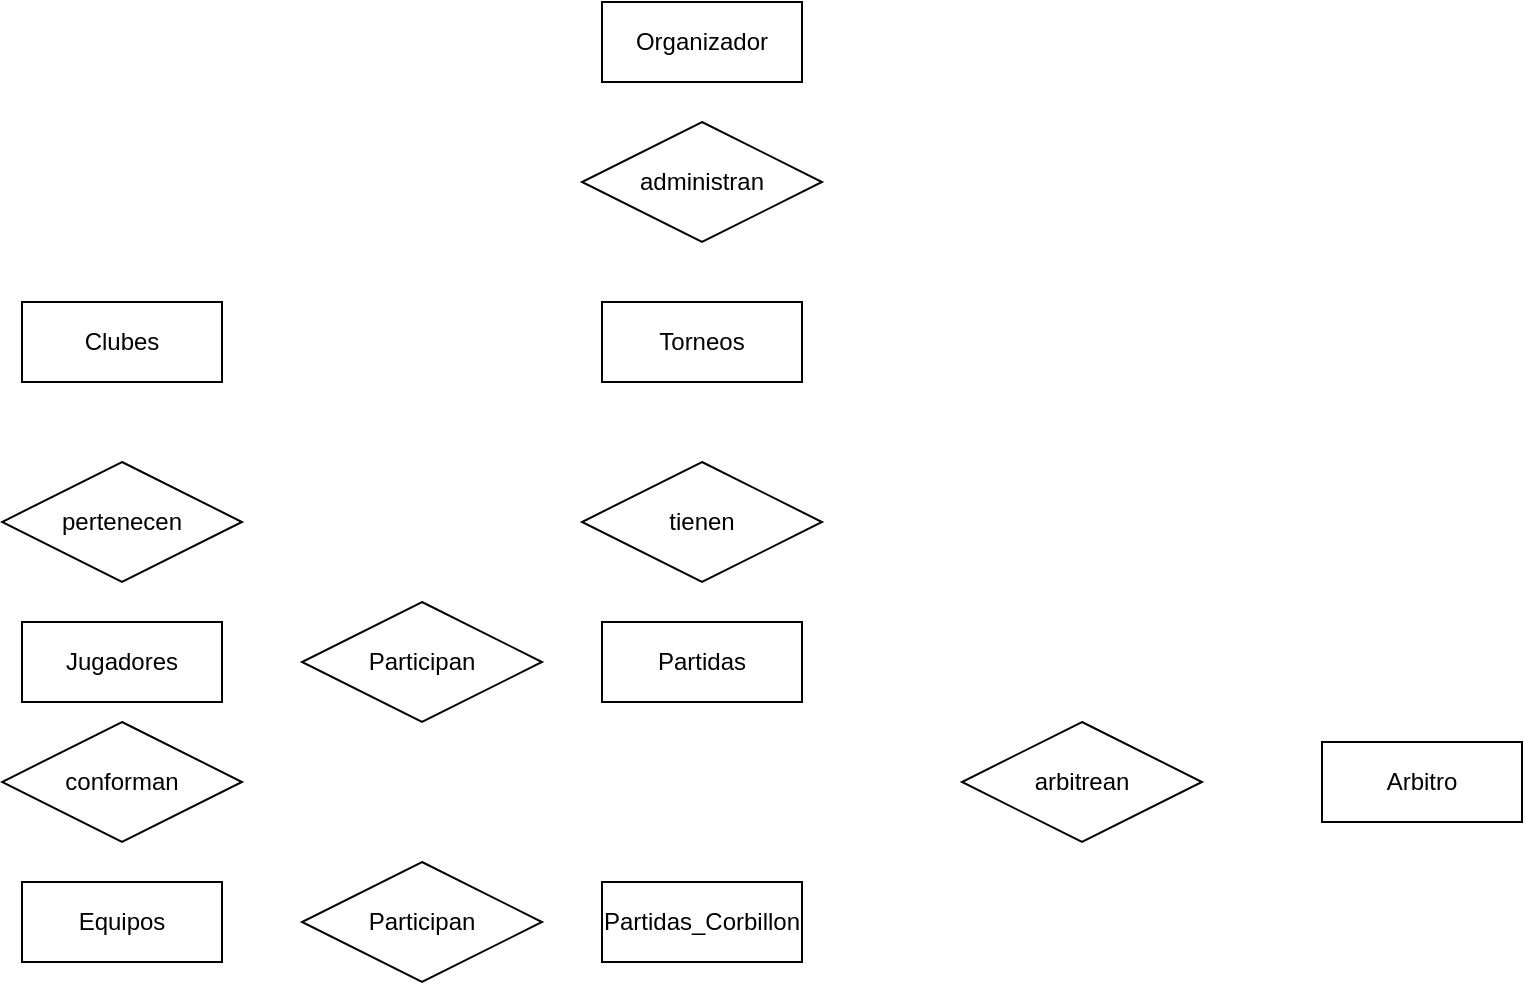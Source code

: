 <mxfile version="24.8.3">
  <diagram id="R2lEEEUBdFMjLlhIrx00" name="Page-1">
    <mxGraphModel dx="1042" dy="1678" grid="1" gridSize="10" guides="1" tooltips="1" connect="1" arrows="1" fold="1" page="1" pageScale="1" pageWidth="850" pageHeight="1100" math="0" shadow="0" extFonts="Permanent Marker^https://fonts.googleapis.com/css?family=Permanent+Marker">
      <root>
        <mxCell id="0" />
        <mxCell id="1" parent="0" />
        <mxCell id="H-ibBraInIeXF9db4h3r-7" value="Jugadores" style="whiteSpace=wrap;html=1;align=center;" vertex="1" parent="1">
          <mxGeometry x="150" y="280" width="100" height="40" as="geometry" />
        </mxCell>
        <mxCell id="H-ibBraInIeXF9db4h3r-8" value="Clubes" style="whiteSpace=wrap;html=1;align=center;" vertex="1" parent="1">
          <mxGeometry x="150" y="120" width="100" height="40" as="geometry" />
        </mxCell>
        <mxCell id="H-ibBraInIeXF9db4h3r-9" value="Torneos" style="whiteSpace=wrap;html=1;align=center;" vertex="1" parent="1">
          <mxGeometry x="440" y="120" width="100" height="40" as="geometry" />
        </mxCell>
        <mxCell id="H-ibBraInIeXF9db4h3r-11" value="Equipos" style="whiteSpace=wrap;html=1;align=center;" vertex="1" parent="1">
          <mxGeometry x="150" y="410" width="100" height="40" as="geometry" />
        </mxCell>
        <mxCell id="H-ibBraInIeXF9db4h3r-13" value="Participan" style="shape=rhombus;perimeter=rhombusPerimeter;whiteSpace=wrap;html=1;align=center;" vertex="1" parent="1">
          <mxGeometry x="290" y="270" width="120" height="60" as="geometry" />
        </mxCell>
        <mxCell id="H-ibBraInIeXF9db4h3r-14" value="pertenecen" style="shape=rhombus;perimeter=rhombusPerimeter;whiteSpace=wrap;html=1;align=center;" vertex="1" parent="1">
          <mxGeometry x="140" y="200" width="120" height="60" as="geometry" />
        </mxCell>
        <mxCell id="H-ibBraInIeXF9db4h3r-15" value="conforman" style="shape=rhombus;perimeter=rhombusPerimeter;whiteSpace=wrap;html=1;align=center;" vertex="1" parent="1">
          <mxGeometry x="140" y="330" width="120" height="60" as="geometry" />
        </mxCell>
        <mxCell id="H-ibBraInIeXF9db4h3r-16" value="Partidas_Corbillon" style="whiteSpace=wrap;html=1;align=center;" vertex="1" parent="1">
          <mxGeometry x="440" y="410" width="100" height="40" as="geometry" />
        </mxCell>
        <mxCell id="H-ibBraInIeXF9db4h3r-17" value="tienen" style="shape=rhombus;perimeter=rhombusPerimeter;whiteSpace=wrap;html=1;align=center;" vertex="1" parent="1">
          <mxGeometry x="430" y="200" width="120" height="60" as="geometry" />
        </mxCell>
        <mxCell id="H-ibBraInIeXF9db4h3r-18" value="Arbitro" style="whiteSpace=wrap;html=1;align=center;" vertex="1" parent="1">
          <mxGeometry x="800" y="340" width="100" height="40" as="geometry" />
        </mxCell>
        <mxCell id="H-ibBraInIeXF9db4h3r-19" value="arbitrean" style="shape=rhombus;perimeter=rhombusPerimeter;whiteSpace=wrap;html=1;align=center;" vertex="1" parent="1">
          <mxGeometry x="620" y="330" width="120" height="60" as="geometry" />
        </mxCell>
        <mxCell id="H-ibBraInIeXF9db4h3r-20" value="administran" style="shape=rhombus;perimeter=rhombusPerimeter;whiteSpace=wrap;html=1;align=center;" vertex="1" parent="1">
          <mxGeometry x="430" y="30" width="120" height="60" as="geometry" />
        </mxCell>
        <mxCell id="H-ibBraInIeXF9db4h3r-21" value="Organizador" style="whiteSpace=wrap;html=1;align=center;" vertex="1" parent="1">
          <mxGeometry x="440" y="-30" width="100" height="40" as="geometry" />
        </mxCell>
        <mxCell id="H-ibBraInIeXF9db4h3r-24" value="Partidas" style="whiteSpace=wrap;html=1;align=center;" vertex="1" parent="1">
          <mxGeometry x="440" y="280" width="100" height="40" as="geometry" />
        </mxCell>
        <mxCell id="H-ibBraInIeXF9db4h3r-26" value="Participan" style="shape=rhombus;perimeter=rhombusPerimeter;whiteSpace=wrap;html=1;align=center;" vertex="1" parent="1">
          <mxGeometry x="290" y="400" width="120" height="60" as="geometry" />
        </mxCell>
      </root>
    </mxGraphModel>
  </diagram>
</mxfile>
